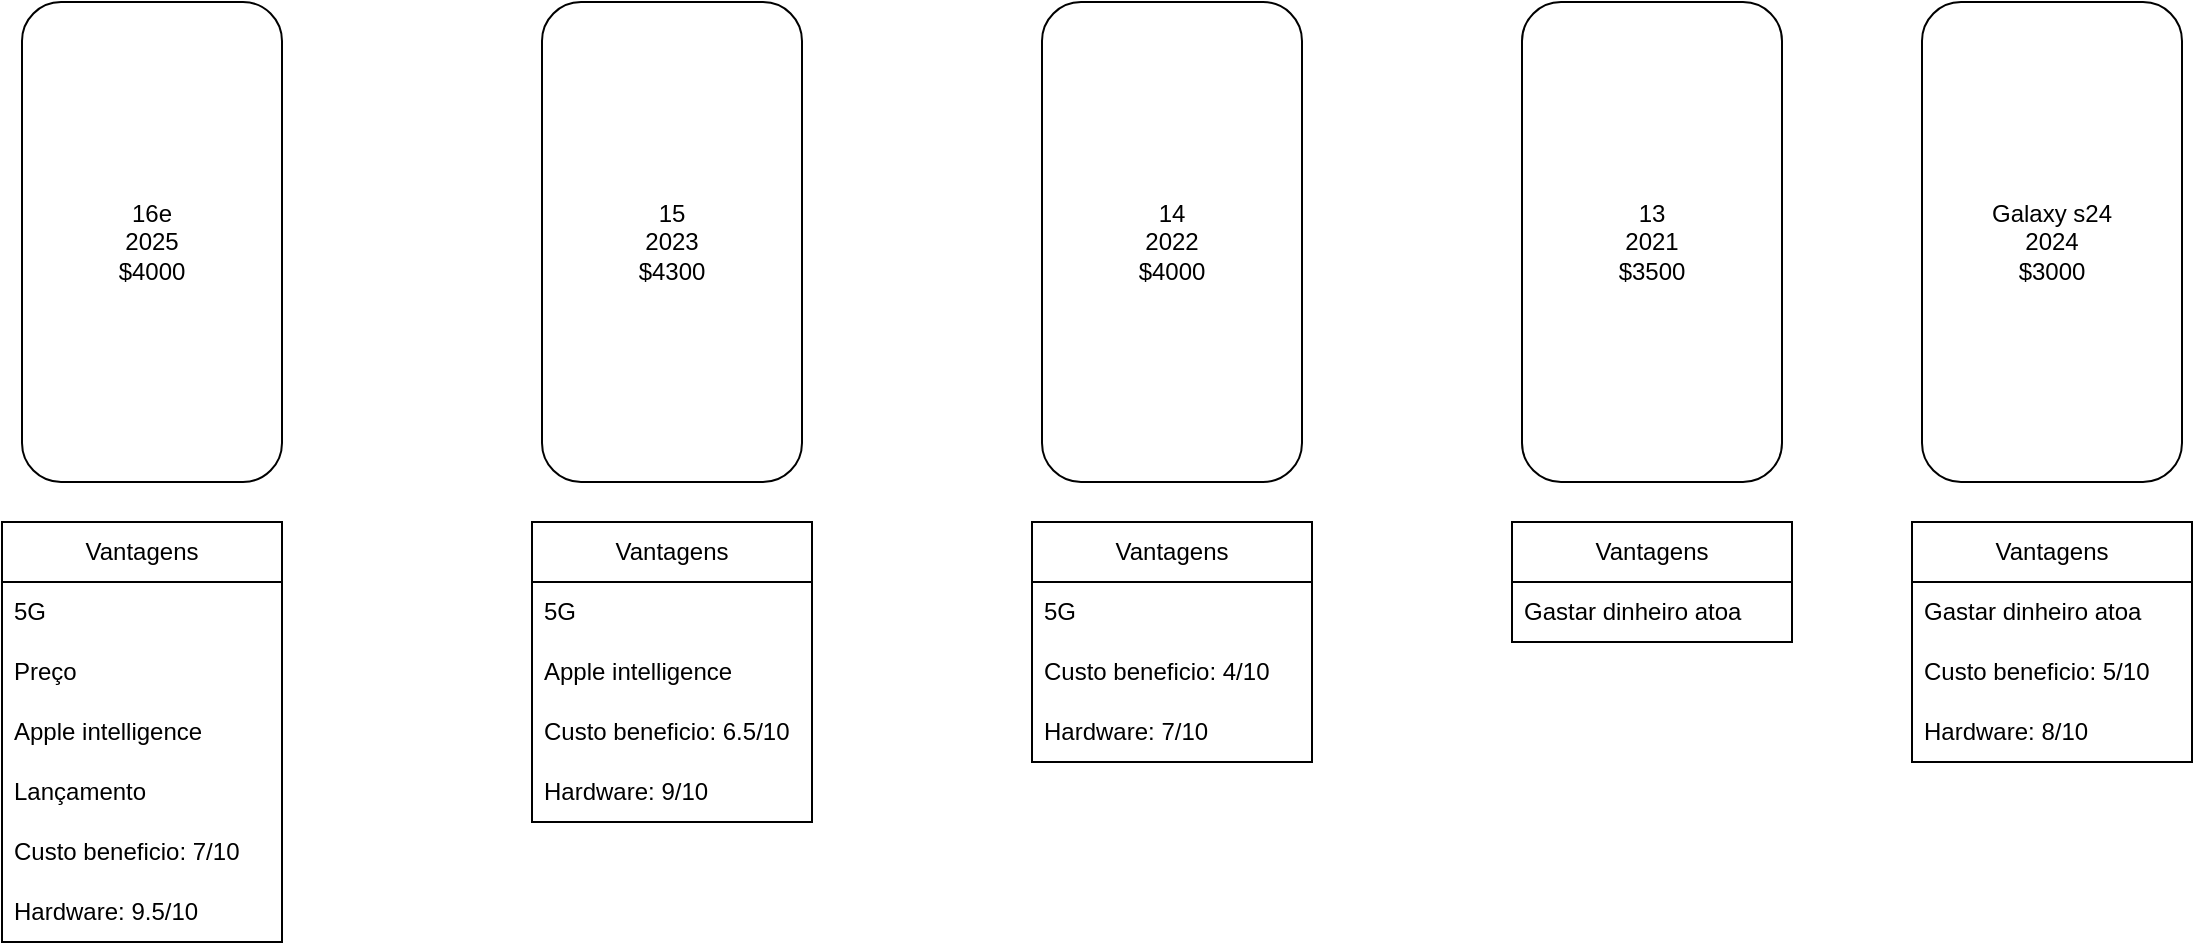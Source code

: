 <mxfile version="26.1.2">
  <diagram name="Página-1" id="pSHit3NhgSJEROzVne0I">
    <mxGraphModel dx="1722" dy="923" grid="1" gridSize="10" guides="1" tooltips="1" connect="1" arrows="1" fold="1" page="1" pageScale="1" pageWidth="827" pageHeight="1169" math="0" shadow="0">
      <root>
        <mxCell id="0" />
        <mxCell id="1" parent="0" />
        <mxCell id="B5bwI5AD8NJbb8n7ghE2-1" value="16e&lt;div&gt;2025&lt;/div&gt;&lt;div&gt;$4000&lt;/div&gt;" style="rounded=1;whiteSpace=wrap;html=1;" vertex="1" parent="1">
          <mxGeometry x="140" y="160" width="130" height="240" as="geometry" />
        </mxCell>
        <mxCell id="B5bwI5AD8NJbb8n7ghE2-2" value="14&lt;div&gt;2022&lt;/div&gt;&lt;div&gt;$4000&lt;/div&gt;" style="rounded=1;whiteSpace=wrap;html=1;" vertex="1" parent="1">
          <mxGeometry x="650" y="160" width="130" height="240" as="geometry" />
        </mxCell>
        <mxCell id="B5bwI5AD8NJbb8n7ghE2-3" value="15&lt;div&gt;2023&lt;/div&gt;&lt;div&gt;$4300&lt;/div&gt;" style="rounded=1;whiteSpace=wrap;html=1;" vertex="1" parent="1">
          <mxGeometry x="400" y="160" width="130" height="240" as="geometry" />
        </mxCell>
        <mxCell id="B5bwI5AD8NJbb8n7ghE2-4" value="13&lt;div&gt;2021&lt;/div&gt;&lt;div&gt;$3500&lt;/div&gt;" style="rounded=1;whiteSpace=wrap;html=1;" vertex="1" parent="1">
          <mxGeometry x="890" y="160" width="130" height="240" as="geometry" />
        </mxCell>
        <mxCell id="B5bwI5AD8NJbb8n7ghE2-5" value="Vantagens" style="swimlane;fontStyle=0;childLayout=stackLayout;horizontal=1;startSize=30;horizontalStack=0;resizeParent=1;resizeParentMax=0;resizeLast=0;collapsible=1;marginBottom=0;whiteSpace=wrap;html=1;" vertex="1" parent="1">
          <mxGeometry x="130" y="420" width="140" height="210" as="geometry" />
        </mxCell>
        <mxCell id="B5bwI5AD8NJbb8n7ghE2-6" value="5G" style="text;strokeColor=none;fillColor=none;align=left;verticalAlign=middle;spacingLeft=4;spacingRight=4;overflow=hidden;points=[[0,0.5],[1,0.5]];portConstraint=eastwest;rotatable=0;whiteSpace=wrap;html=1;" vertex="1" parent="B5bwI5AD8NJbb8n7ghE2-5">
          <mxGeometry y="30" width="140" height="30" as="geometry" />
        </mxCell>
        <mxCell id="B5bwI5AD8NJbb8n7ghE2-7" value="Preço" style="text;strokeColor=none;fillColor=none;align=left;verticalAlign=middle;spacingLeft=4;spacingRight=4;overflow=hidden;points=[[0,0.5],[1,0.5]];portConstraint=eastwest;rotatable=0;whiteSpace=wrap;html=1;" vertex="1" parent="B5bwI5AD8NJbb8n7ghE2-5">
          <mxGeometry y="60" width="140" height="30" as="geometry" />
        </mxCell>
        <mxCell id="B5bwI5AD8NJbb8n7ghE2-8" value="Apple intelligence" style="text;strokeColor=none;fillColor=none;align=left;verticalAlign=middle;spacingLeft=4;spacingRight=4;overflow=hidden;points=[[0,0.5],[1,0.5]];portConstraint=eastwest;rotatable=0;whiteSpace=wrap;html=1;" vertex="1" parent="B5bwI5AD8NJbb8n7ghE2-5">
          <mxGeometry y="90" width="140" height="30" as="geometry" />
        </mxCell>
        <mxCell id="B5bwI5AD8NJbb8n7ghE2-10" value="Lançamento" style="text;strokeColor=none;fillColor=none;align=left;verticalAlign=middle;spacingLeft=4;spacingRight=4;overflow=hidden;points=[[0,0.5],[1,0.5]];portConstraint=eastwest;rotatable=0;whiteSpace=wrap;html=1;" vertex="1" parent="B5bwI5AD8NJbb8n7ghE2-5">
          <mxGeometry y="120" width="140" height="30" as="geometry" />
        </mxCell>
        <mxCell id="B5bwI5AD8NJbb8n7ghE2-11" value="Custo beneficio: 7/10" style="text;strokeColor=none;fillColor=none;align=left;verticalAlign=middle;spacingLeft=4;spacingRight=4;overflow=hidden;points=[[0,0.5],[1,0.5]];portConstraint=eastwest;rotatable=0;whiteSpace=wrap;html=1;" vertex="1" parent="B5bwI5AD8NJbb8n7ghE2-5">
          <mxGeometry y="150" width="140" height="30" as="geometry" />
        </mxCell>
        <mxCell id="B5bwI5AD8NJbb8n7ghE2-12" value="Hardware: 9.5/10" style="text;strokeColor=none;fillColor=none;align=left;verticalAlign=middle;spacingLeft=4;spacingRight=4;overflow=hidden;points=[[0,0.5],[1,0.5]];portConstraint=eastwest;rotatable=0;whiteSpace=wrap;html=1;" vertex="1" parent="B5bwI5AD8NJbb8n7ghE2-5">
          <mxGeometry y="180" width="140" height="30" as="geometry" />
        </mxCell>
        <mxCell id="B5bwI5AD8NJbb8n7ghE2-13" value="Vantagens" style="swimlane;fontStyle=0;childLayout=stackLayout;horizontal=1;startSize=30;horizontalStack=0;resizeParent=1;resizeParentMax=0;resizeLast=0;collapsible=1;marginBottom=0;whiteSpace=wrap;html=1;" vertex="1" parent="1">
          <mxGeometry x="395" y="420" width="140" height="150" as="geometry" />
        </mxCell>
        <mxCell id="B5bwI5AD8NJbb8n7ghE2-14" value="5G" style="text;strokeColor=none;fillColor=none;align=left;verticalAlign=middle;spacingLeft=4;spacingRight=4;overflow=hidden;points=[[0,0.5],[1,0.5]];portConstraint=eastwest;rotatable=0;whiteSpace=wrap;html=1;" vertex="1" parent="B5bwI5AD8NJbb8n7ghE2-13">
          <mxGeometry y="30" width="140" height="30" as="geometry" />
        </mxCell>
        <mxCell id="B5bwI5AD8NJbb8n7ghE2-16" value="Apple intelligence" style="text;strokeColor=none;fillColor=none;align=left;verticalAlign=middle;spacingLeft=4;spacingRight=4;overflow=hidden;points=[[0,0.5],[1,0.5]];portConstraint=eastwest;rotatable=0;whiteSpace=wrap;html=1;" vertex="1" parent="B5bwI5AD8NJbb8n7ghE2-13">
          <mxGeometry y="60" width="140" height="30" as="geometry" />
        </mxCell>
        <mxCell id="B5bwI5AD8NJbb8n7ghE2-18" value="Custo beneficio: 6.5/10" style="text;strokeColor=none;fillColor=none;align=left;verticalAlign=middle;spacingLeft=4;spacingRight=4;overflow=hidden;points=[[0,0.5],[1,0.5]];portConstraint=eastwest;rotatable=0;whiteSpace=wrap;html=1;" vertex="1" parent="B5bwI5AD8NJbb8n7ghE2-13">
          <mxGeometry y="90" width="140" height="30" as="geometry" />
        </mxCell>
        <mxCell id="B5bwI5AD8NJbb8n7ghE2-19" value="Hardware: 9/10" style="text;strokeColor=none;fillColor=none;align=left;verticalAlign=middle;spacingLeft=4;spacingRight=4;overflow=hidden;points=[[0,0.5],[1,0.5]];portConstraint=eastwest;rotatable=0;whiteSpace=wrap;html=1;" vertex="1" parent="B5bwI5AD8NJbb8n7ghE2-13">
          <mxGeometry y="120" width="140" height="30" as="geometry" />
        </mxCell>
        <mxCell id="B5bwI5AD8NJbb8n7ghE2-20" value="Vantagens" style="swimlane;fontStyle=0;childLayout=stackLayout;horizontal=1;startSize=30;horizontalStack=0;resizeParent=1;resizeParentMax=0;resizeLast=0;collapsible=1;marginBottom=0;whiteSpace=wrap;html=1;" vertex="1" parent="1">
          <mxGeometry x="645" y="420" width="140" height="120" as="geometry" />
        </mxCell>
        <mxCell id="B5bwI5AD8NJbb8n7ghE2-21" value="5G" style="text;strokeColor=none;fillColor=none;align=left;verticalAlign=middle;spacingLeft=4;spacingRight=4;overflow=hidden;points=[[0,0.5],[1,0.5]];portConstraint=eastwest;rotatable=0;whiteSpace=wrap;html=1;" vertex="1" parent="B5bwI5AD8NJbb8n7ghE2-20">
          <mxGeometry y="30" width="140" height="30" as="geometry" />
        </mxCell>
        <mxCell id="B5bwI5AD8NJbb8n7ghE2-23" value="Custo beneficio: 4/10" style="text;strokeColor=none;fillColor=none;align=left;verticalAlign=middle;spacingLeft=4;spacingRight=4;overflow=hidden;points=[[0,0.5],[1,0.5]];portConstraint=eastwest;rotatable=0;whiteSpace=wrap;html=1;" vertex="1" parent="B5bwI5AD8NJbb8n7ghE2-20">
          <mxGeometry y="60" width="140" height="30" as="geometry" />
        </mxCell>
        <mxCell id="B5bwI5AD8NJbb8n7ghE2-24" value="Hardware: 7/10" style="text;strokeColor=none;fillColor=none;align=left;verticalAlign=middle;spacingLeft=4;spacingRight=4;overflow=hidden;points=[[0,0.5],[1,0.5]];portConstraint=eastwest;rotatable=0;whiteSpace=wrap;html=1;" vertex="1" parent="B5bwI5AD8NJbb8n7ghE2-20">
          <mxGeometry y="90" width="140" height="30" as="geometry" />
        </mxCell>
        <mxCell id="B5bwI5AD8NJbb8n7ghE2-26" value="Vantagens" style="swimlane;fontStyle=0;childLayout=stackLayout;horizontal=1;startSize=30;horizontalStack=0;resizeParent=1;resizeParentMax=0;resizeLast=0;collapsible=1;marginBottom=0;whiteSpace=wrap;html=1;" vertex="1" parent="1">
          <mxGeometry x="885" y="420" width="140" height="60" as="geometry" />
        </mxCell>
        <mxCell id="B5bwI5AD8NJbb8n7ghE2-27" value="Gastar dinheiro atoa" style="text;strokeColor=none;fillColor=none;align=left;verticalAlign=middle;spacingLeft=4;spacingRight=4;overflow=hidden;points=[[0,0.5],[1,0.5]];portConstraint=eastwest;rotatable=0;whiteSpace=wrap;html=1;" vertex="1" parent="B5bwI5AD8NJbb8n7ghE2-26">
          <mxGeometry y="30" width="140" height="30" as="geometry" />
        </mxCell>
        <mxCell id="B5bwI5AD8NJbb8n7ghE2-30" value="Galaxy s24&lt;div&gt;2024&lt;/div&gt;&lt;div&gt;$3000&lt;/div&gt;" style="rounded=1;whiteSpace=wrap;html=1;" vertex="1" parent="1">
          <mxGeometry x="1090" y="160" width="130" height="240" as="geometry" />
        </mxCell>
        <mxCell id="B5bwI5AD8NJbb8n7ghE2-31" value="Vantagens" style="swimlane;fontStyle=0;childLayout=stackLayout;horizontal=1;startSize=30;horizontalStack=0;resizeParent=1;resizeParentMax=0;resizeLast=0;collapsible=1;marginBottom=0;whiteSpace=wrap;html=1;" vertex="1" parent="1">
          <mxGeometry x="1085" y="420" width="140" height="120" as="geometry" />
        </mxCell>
        <mxCell id="B5bwI5AD8NJbb8n7ghE2-33" value="Gastar dinheiro atoa" style="text;strokeColor=none;fillColor=none;align=left;verticalAlign=middle;spacingLeft=4;spacingRight=4;overflow=hidden;points=[[0,0.5],[1,0.5]];portConstraint=eastwest;rotatable=0;whiteSpace=wrap;html=1;" vertex="1" parent="B5bwI5AD8NJbb8n7ghE2-31">
          <mxGeometry y="30" width="140" height="30" as="geometry" />
        </mxCell>
        <mxCell id="B5bwI5AD8NJbb8n7ghE2-32" value="Custo beneficio: 5/10" style="text;strokeColor=none;fillColor=none;align=left;verticalAlign=middle;spacingLeft=4;spacingRight=4;overflow=hidden;points=[[0,0.5],[1,0.5]];portConstraint=eastwest;rotatable=0;whiteSpace=wrap;html=1;" vertex="1" parent="B5bwI5AD8NJbb8n7ghE2-31">
          <mxGeometry y="60" width="140" height="30" as="geometry" />
        </mxCell>
        <mxCell id="B5bwI5AD8NJbb8n7ghE2-34" value="Hardware: 8/10" style="text;strokeColor=none;fillColor=none;align=left;verticalAlign=middle;spacingLeft=4;spacingRight=4;overflow=hidden;points=[[0,0.5],[1,0.5]];portConstraint=eastwest;rotatable=0;whiteSpace=wrap;html=1;" vertex="1" parent="B5bwI5AD8NJbb8n7ghE2-31">
          <mxGeometry y="90" width="140" height="30" as="geometry" />
        </mxCell>
      </root>
    </mxGraphModel>
  </diagram>
</mxfile>

